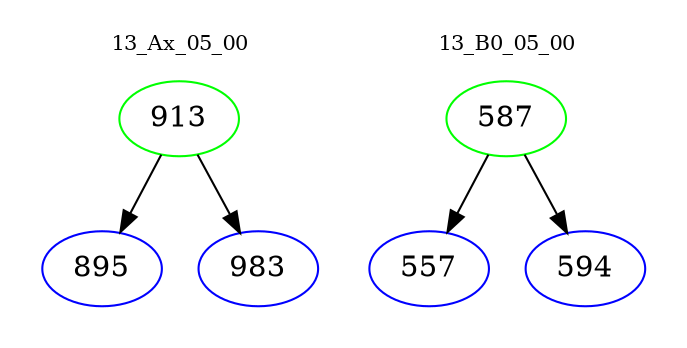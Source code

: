 digraph{
subgraph cluster_0 {
color = white
label = "13_Ax_05_00";
fontsize=10;
T0_913 [label="913", color="green"]
T0_913 -> T0_895 [color="black"]
T0_895 [label="895", color="blue"]
T0_913 -> T0_983 [color="black"]
T0_983 [label="983", color="blue"]
}
subgraph cluster_1 {
color = white
label = "13_B0_05_00";
fontsize=10;
T1_587 [label="587", color="green"]
T1_587 -> T1_557 [color="black"]
T1_557 [label="557", color="blue"]
T1_587 -> T1_594 [color="black"]
T1_594 [label="594", color="blue"]
}
}

